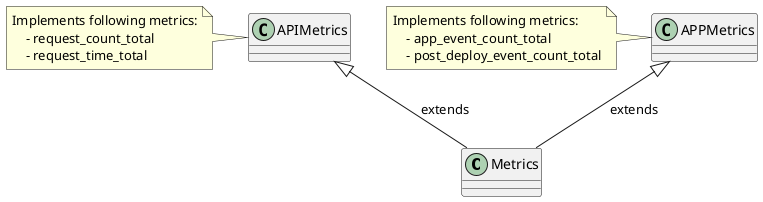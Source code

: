 @startuml

class Metrics

class APIMetrics
note left
    Implements following metrics:
        - request_count_total
        - request_time_total
end note

class APPMetrics
note left
    Implements following metrics:
        - app_event_count_total
        - post_deploy_event_count_total
end note

APIMetrics  <|-- Metrics: extends
APPMetrics <|-- Metrics: extends


@enduml